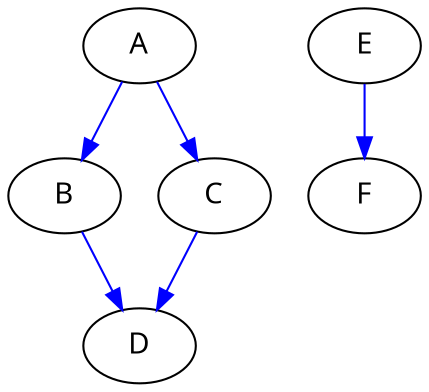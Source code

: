 digraph g {
	graph [fontname = "Linux Biolinum"];
 	node [fontname = "Linux Biolinum"];
 	edge [color=blue fontname = "Linux Biolinum"];
	A -> {B C} -> D;
	E -> F;
}